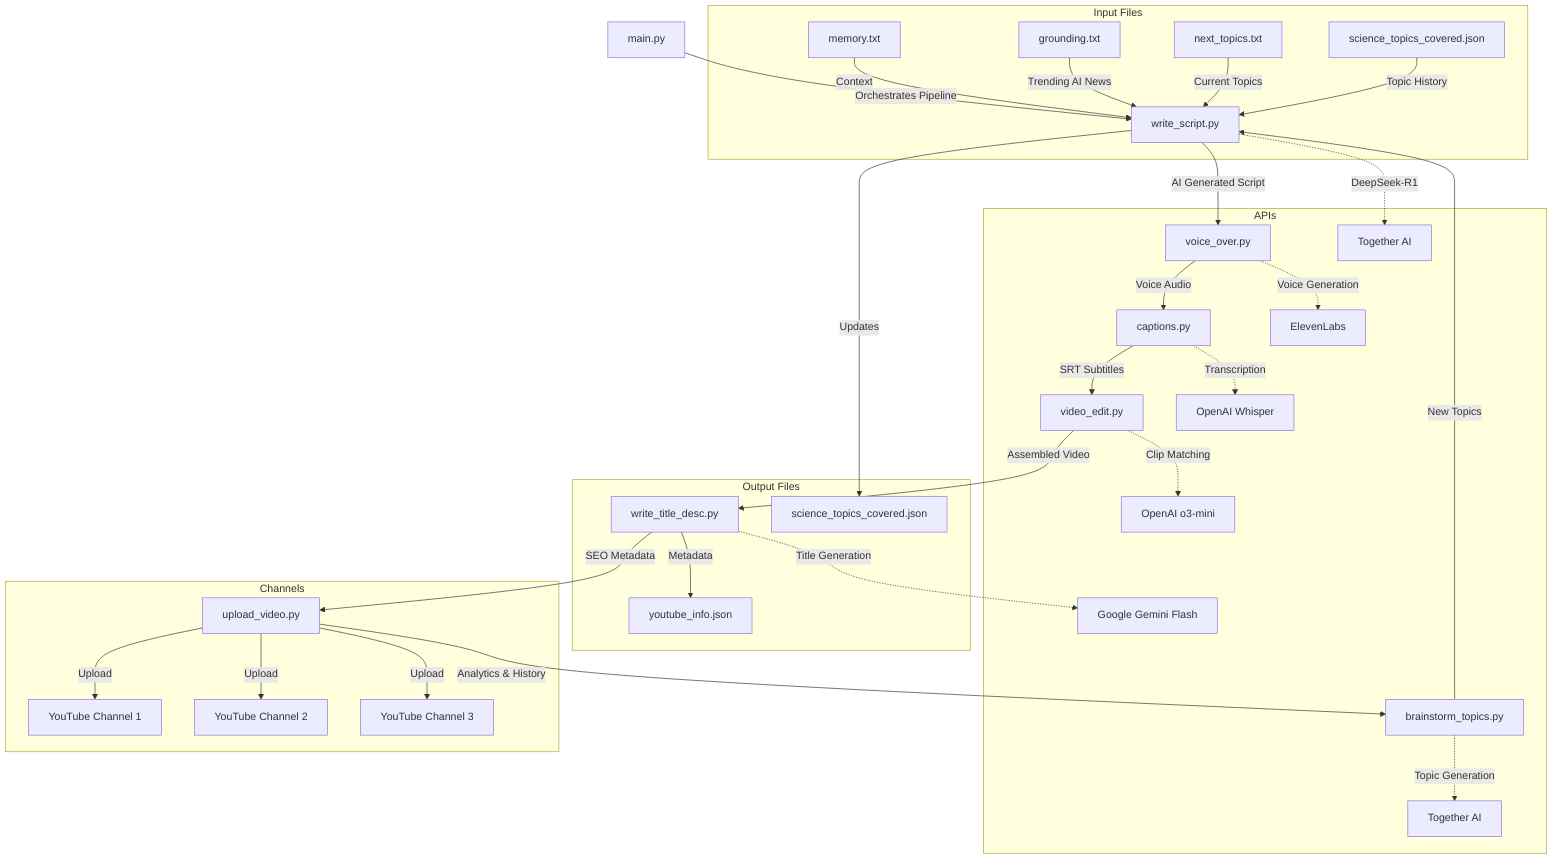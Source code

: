 flowchart TD
    A[main.py] -->|Orchestrates Pipeline| B[write_script.py]
    B -->|AI Generated Script| C[voice_over.py]
    C -->|Voice Audio| D[captions.py]
    D -->|SRT Subtitles| E[video_edit.py]
    E -->|Assembled Video| F[write_title_desc.py]
    F -->|SEO Metadata| G[upload_video.py]
    G -->|Analytics & History| H[brainstorm_topics.py]
    H -->|New Topics| B

    subgraph "Input Files"
        I1[memory.txt] -->|Context| B
        I2[grounding.txt] -->|Trending AI News| B
        I3[next_topics.txt] -->|Current Topics| B
        I4[science_topics_covered.json] -->|Topic History| B
    end

    subgraph "Output Files"
        B -->|Updates| O1[science_topics_covered.json]
        F -->|Metadata| O2[youtube_info.json]
    end

    subgraph "APIs"
        B -.->|DeepSeek-R1| API1[Together AI]
        C -.->|Voice Generation| API2[ElevenLabs]
        D -.->|Transcription| API3[OpenAI Whisper]
        E -.->|Clip Matching| API4[OpenAI o3-mini]
        F -.->|Title Generation| API5[Google Gemini Flash]
        H -.->|Topic Generation| API6[Together AI]
    end

    subgraph "Channels"
        G -->|Upload| Y1[YouTube Channel 1]
        G -->|Upload| Y2[YouTube Channel 2]
        G -->|Upload| Y3[YouTube Channel 3]
    end